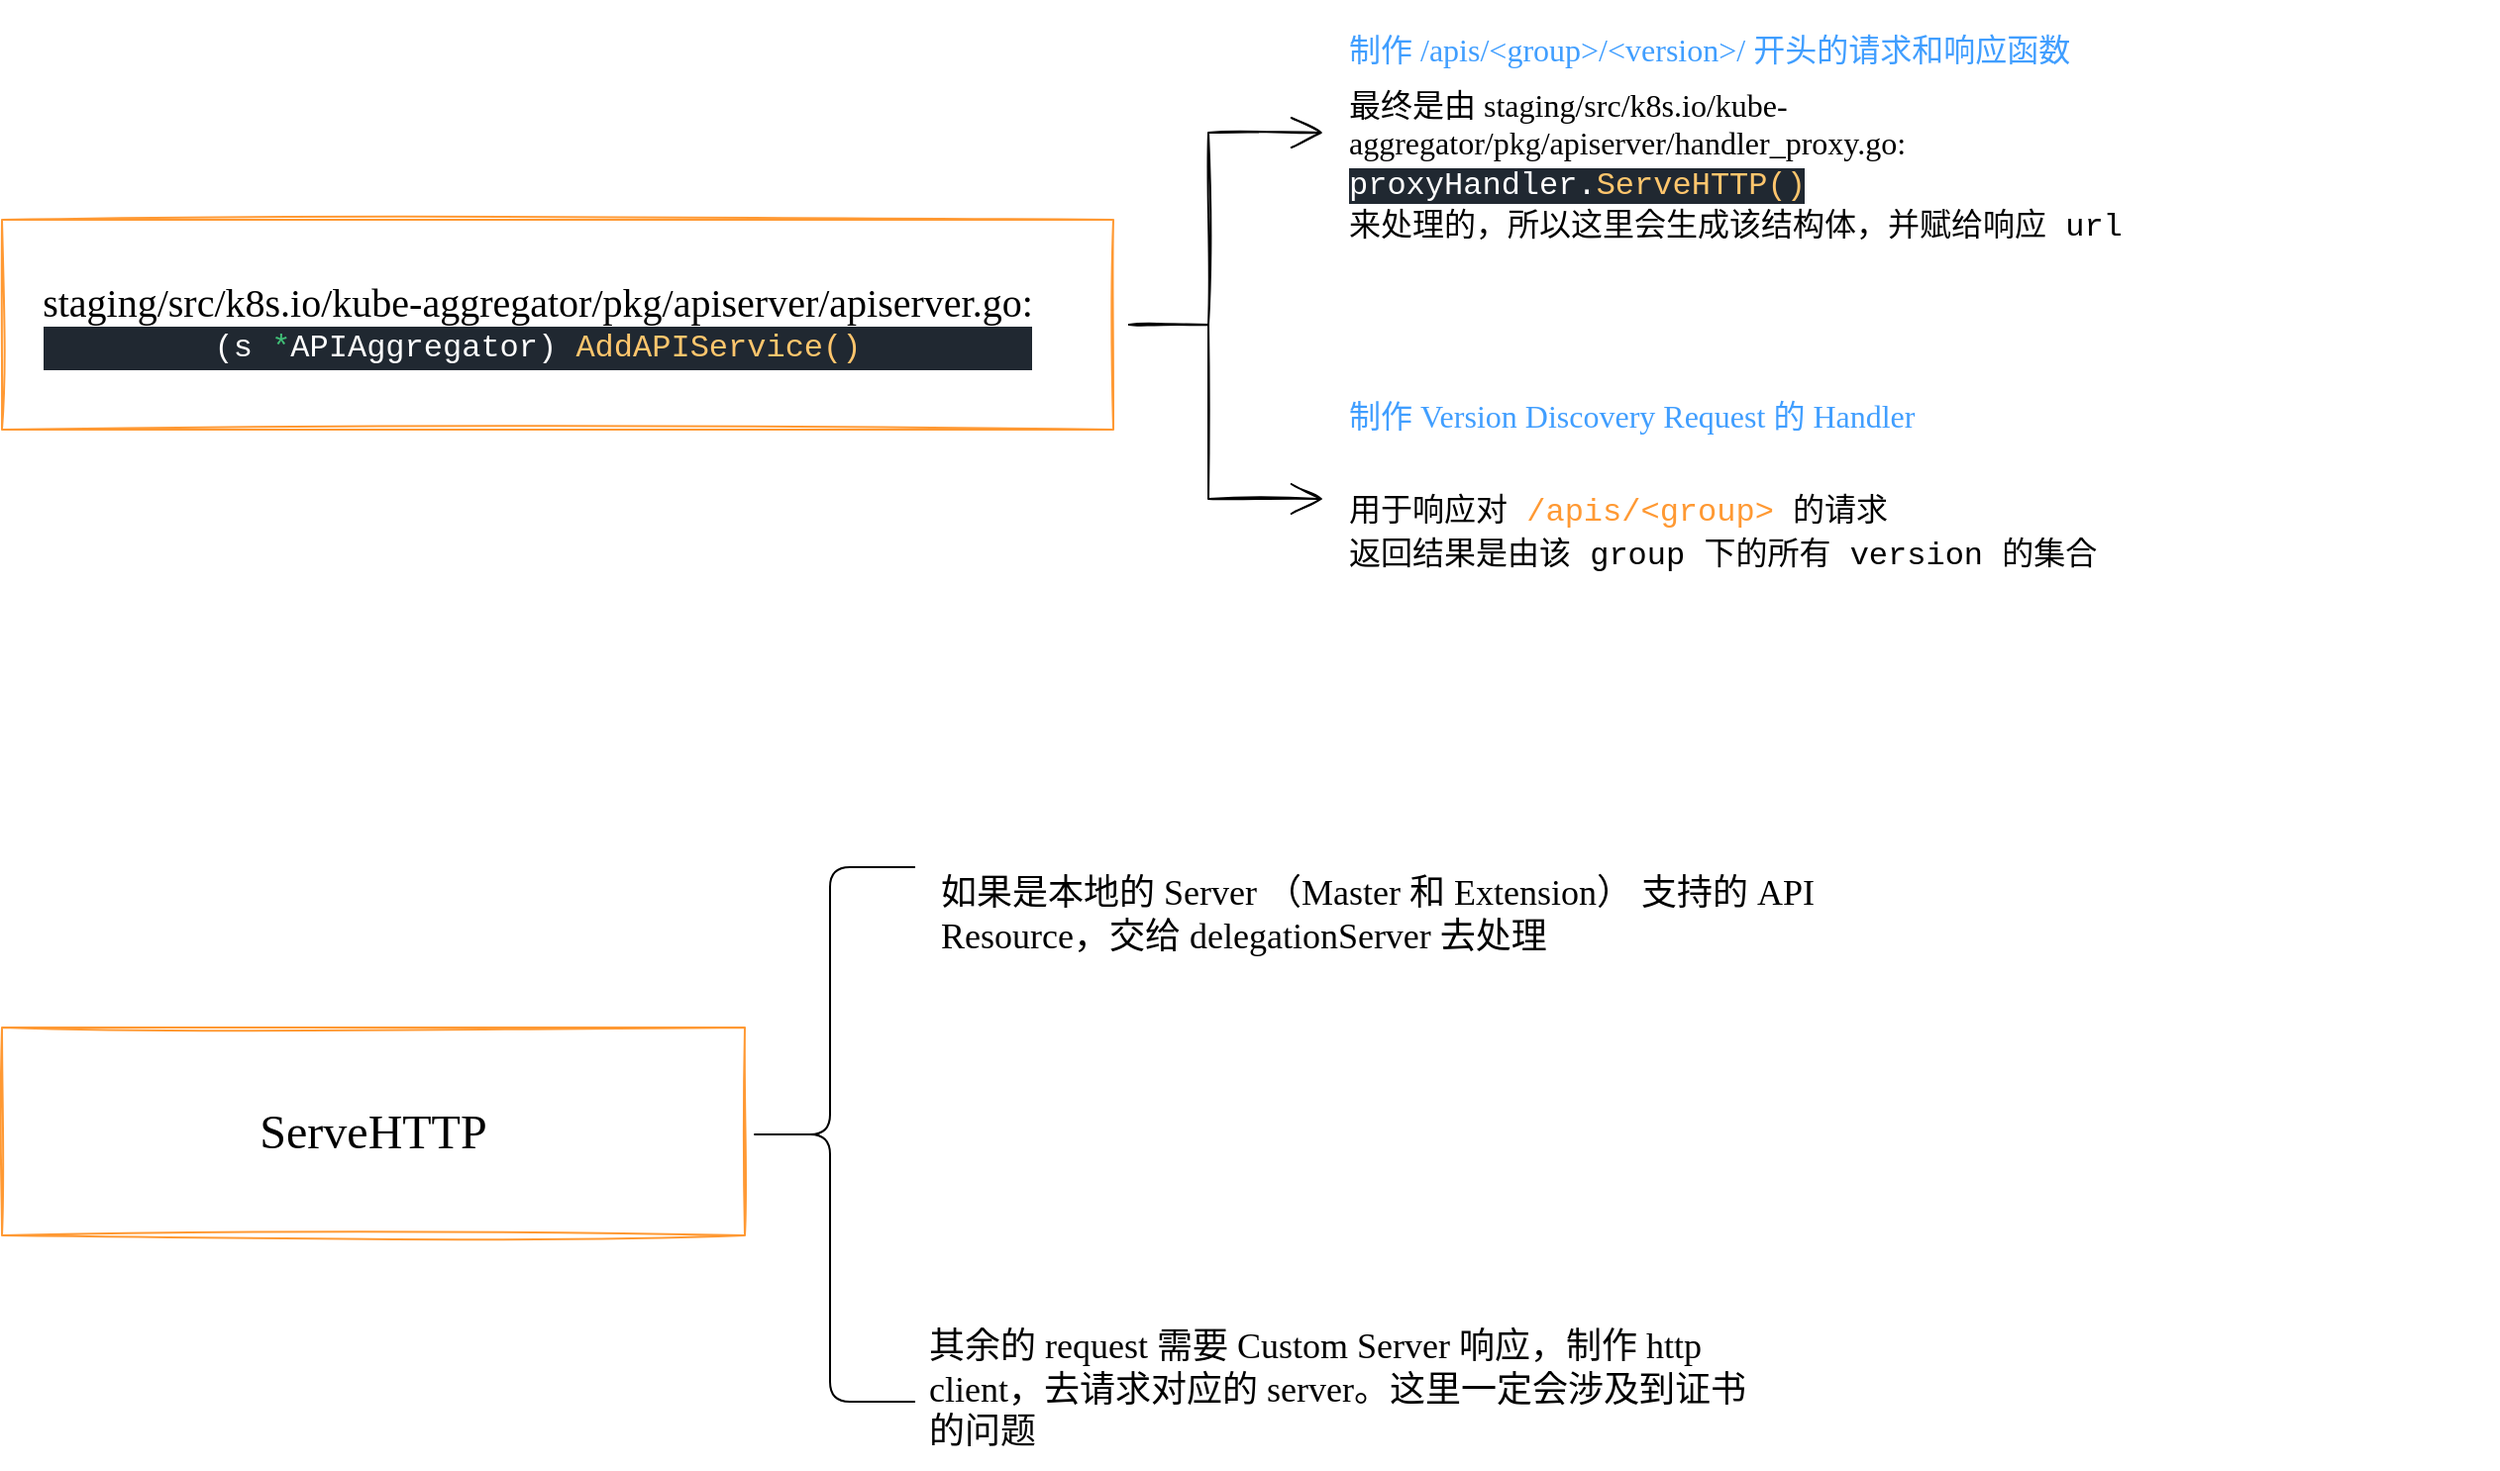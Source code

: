 <mxfile>
    <diagram id="DR6rLCBzBc7HwvmwE_sy" name="第 1 页">
        <mxGraphModel dx="2610" dy="1124" grid="0" gridSize="10" guides="1" tooltips="1" connect="1" arrows="1" fold="1" page="0" pageScale="1" pageWidth="827" pageHeight="1169" math="0" shadow="0">
            <root>
                <mxCell id="0"/>
                <mxCell id="1" parent="0"/>
                <mxCell id="12" value="" style="group" vertex="1" connectable="0" parent="1">
                    <mxGeometry x="211" y="-15" width="593" height="134" as="geometry"/>
                </mxCell>
                <mxCell id="10" value="" style="rounded=0;whiteSpace=wrap;html=1;labelBackgroundColor=none;sketch=1;hachureGap=4;fontFamily=Lucida Console;fontSize=16;fontColor=#000000;strokeColor=none;" vertex="1" parent="12">
                    <mxGeometry width="593" height="134" as="geometry"/>
                </mxCell>
                <mxCell id="6" value="&lt;font color=&quot;#000000&quot;&gt;最终是由&amp;nbsp;staging/src/k8s.io/kube-aggregator/pkg/apiserver/handler_proxy.go:&lt;br&gt;&lt;/font&gt;&lt;span style=&quot;background-color: rgb(32 , 40 , 49) ; color: rgb(255 , 255 , 255) ; font-family: &amp;#34;jetbrains mono&amp;#34; , &amp;#34;consolas&amp;#34; , &amp;#34;courier new&amp;#34; , monospace&quot;&gt;proxyHandler.&lt;/span&gt;&lt;span style=&quot;font-family: &amp;#34;jetbrains mono&amp;#34; , &amp;#34;consolas&amp;#34; , &amp;#34;courier new&amp;#34; , monospace&quot;&gt;&lt;font color=&quot;#ffc66d&quot; style=&quot;background-color: rgb(32 , 40 , 49)&quot;&gt;ServeHTTP()&lt;/font&gt;&lt;br&gt;&lt;font color=&quot;#000000&quot;&gt;来处理的，所以这里会生成该结构体，并赋给响应 url&lt;/font&gt;&lt;br&gt;&lt;/span&gt;" style="text;strokeColor=none;fillColor=none;html=1;align=left;verticalAlign=middle;whiteSpace=wrap;rounded=0;sketch=1;hachureGap=4;fontFamily=Lucida Console;fontSize=16;fontColor=#409EFF;" vertex="1" parent="12">
                    <mxGeometry x="11" y="42" width="433" height="83" as="geometry"/>
                </mxCell>
                <mxCell id="4" value="制作 /apis/&amp;lt;group&amp;gt;/&amp;lt;version&amp;gt;/ 开头的请求和响应函数" style="text;strokeColor=none;fillColor=none;html=1;align=left;verticalAlign=middle;whiteSpace=wrap;rounded=0;sketch=1;hachureGap=4;fontFamily=Lucida Console;fontSize=16;fontColor=#409EFF;" vertex="1" parent="12">
                    <mxGeometry x="11" y="9" width="453" height="31" as="geometry"/>
                </mxCell>
                <mxCell id="14" value="" style="group;strokeColor=none;" vertex="1" connectable="0" parent="1">
                    <mxGeometry x="-456" y="96" width="561" height="106" as="geometry"/>
                </mxCell>
                <mxCell id="13" value="" style="rounded=0;whiteSpace=wrap;html=1;labelBackgroundColor=none;sketch=1;hachureGap=4;fontFamily=Lucida Console;fontSize=16;fontColor=#000000;strokeColor=#FF9933;" vertex="1" parent="14">
                    <mxGeometry width="561" height="106" as="geometry"/>
                </mxCell>
                <mxCell id="2" value="staging/src/k8s.io/kube-aggregator/pkg/apiserver/apiserver.go:&lt;br&gt;&lt;div style=&quot;color: rgb(255 , 255 , 255) ; background-color: rgb(32 , 40 , 49) ; font-family: &amp;#34;jetbrains mono&amp;#34; , &amp;#34;consolas&amp;#34; , &amp;#34;courier new&amp;#34; , monospace ; font-size: 16px ; line-height: 22px&quot;&gt;&lt;div style=&quot;line-height: 22px&quot;&gt;(s &lt;span style=&quot;color: #40bf77&quot;&gt;*&lt;/span&gt;APIAggregator) &lt;span style=&quot;color: #ffc66d&quot;&gt;AddAPIService()&lt;/span&gt;&lt;/div&gt;&lt;/div&gt;" style="text;strokeColor=none;fillColor=none;html=1;align=center;verticalAlign=middle;whiteSpace=wrap;rounded=0;sketch=1;hachureGap=4;fontFamily=Lucida Console;fontSize=20;" vertex="1" parent="14">
                    <mxGeometry x="9" y="12" width="523" height="80" as="geometry"/>
                </mxCell>
                <mxCell id="15" value="" style="group" vertex="1" connectable="0" parent="1">
                    <mxGeometry x="211" y="170" width="593" height="134" as="geometry"/>
                </mxCell>
                <mxCell id="16" value="" style="rounded=0;whiteSpace=wrap;html=1;labelBackgroundColor=none;sketch=1;hachureGap=4;fontFamily=Lucida Console;fontSize=16;fontColor=#000000;strokeColor=none;" vertex="1" parent="15">
                    <mxGeometry width="593" height="134" as="geometry"/>
                </mxCell>
                <mxCell id="17" value="&lt;span style=&quot;font-family: &amp;#34;jetbrains mono&amp;#34; , &amp;#34;consolas&amp;#34; , &amp;#34;courier new&amp;#34; , monospace&quot;&gt;&lt;font color=&quot;#000000&quot;&gt;用于响应对 &lt;/font&gt;&lt;font color=&quot;#ff9933&quot;&gt;/apis/&amp;lt;group&amp;gt; &lt;/font&gt;&lt;font color=&quot;#000000&quot;&gt;的请求&lt;br&gt;返回结果是由该 group 下的所有 version 的集合&lt;/font&gt;&lt;br&gt;&lt;/span&gt;" style="text;strokeColor=none;fillColor=none;html=1;align=left;verticalAlign=middle;whiteSpace=wrap;rounded=0;sketch=1;hachureGap=4;fontFamily=Lucida Console;fontSize=16;fontColor=#409EFF;" vertex="1" parent="15">
                    <mxGeometry x="11" y="42" width="433" height="83" as="geometry"/>
                </mxCell>
                <mxCell id="18" value="制作 Version Discovery Request 的 Handler" style="text;strokeColor=none;fillColor=none;html=1;align=left;verticalAlign=middle;whiteSpace=wrap;rounded=0;sketch=1;hachureGap=4;fontFamily=Lucida Console;fontSize=16;fontColor=#409EFF;" vertex="1" parent="15">
                    <mxGeometry x="11" y="9" width="453" height="31" as="geometry"/>
                </mxCell>
                <mxCell id="19" style="edgeStyle=orthogonalEdgeStyle;rounded=0;sketch=1;hachureGap=4;orthogonalLoop=1;jettySize=auto;html=1;entryX=0;entryY=0.5;entryDx=0;entryDy=0;fontFamily=Lucida Console;fontSize=16;fontColor=#000000;endArrow=open;startSize=14;endSize=14;sourcePerimeterSpacing=8;targetPerimeterSpacing=8;" edge="1" parent="1" source="13" target="10">
                    <mxGeometry relative="1" as="geometry"/>
                </mxCell>
                <mxCell id="20" style="edgeStyle=orthogonalEdgeStyle;rounded=0;sketch=1;hachureGap=4;orthogonalLoop=1;jettySize=auto;html=1;entryX=0;entryY=0.5;entryDx=0;entryDy=0;fontFamily=Lucida Console;fontSize=16;fontColor=#000000;endArrow=open;startSize=14;endSize=14;sourcePerimeterSpacing=8;targetPerimeterSpacing=8;" edge="1" parent="1" source="13" target="16">
                    <mxGeometry relative="1" as="geometry"/>
                </mxCell>
                <mxCell id="22" value="ServeHTTP" style="rounded=0;whiteSpace=wrap;html=1;labelBackgroundColor=none;sketch=1;hachureGap=4;fontFamily=Lucida Console;fontSize=24;fontColor=#000000;strokeColor=#FF9933;" vertex="1" parent="1">
                    <mxGeometry x="-456" y="504" width="375" height="105" as="geometry"/>
                </mxCell>
                <mxCell id="23" value="" style="shape=curlyBracket;whiteSpace=wrap;html=1;rounded=1;labelBackgroundColor=none;sketch=0;hachureGap=4;fontFamily=Lucida Console;fontSize=24;fontColor=#000000;strokeColor=#000000;" vertex="1" parent="1">
                    <mxGeometry x="-81" y="423" width="86" height="270" as="geometry"/>
                </mxCell>
                <mxCell id="28" value="如果是本地的 Server （Master 和 Extension） 支持的 API Resource，交给 delegationServer 去处理" style="text;strokeColor=none;fillColor=none;html=1;align=left;verticalAlign=middle;whiteSpace=wrap;rounded=0;labelBackgroundColor=none;sketch=0;hachureGap=4;fontFamily=Lucida Console;fontSize=18;fontColor=#000000;" vertex="1" parent="1">
                    <mxGeometry x="16" y="407" width="450" height="80" as="geometry"/>
                </mxCell>
                <mxCell id="29" value="其余的 request 需要 Custom Server 响应，制作 http client，去请求对应的 server。这里一定会涉及到证书的问题" style="text;strokeColor=none;fillColor=none;html=1;align=left;verticalAlign=middle;whiteSpace=wrap;rounded=0;labelBackgroundColor=none;sketch=0;hachureGap=4;fontFamily=Lucida Console;fontSize=18;fontColor=#000000;" vertex="1" parent="1">
                    <mxGeometry x="10" y="647" width="420" height="80" as="geometry"/>
                </mxCell>
            </root>
        </mxGraphModel>
    </diagram>
</mxfile>